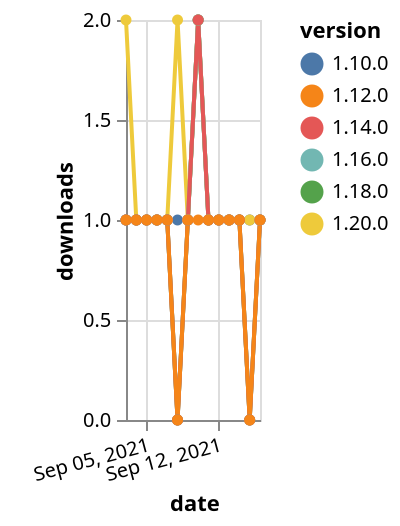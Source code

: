 {"$schema": "https://vega.github.io/schema/vega-lite/v5.json", "description": "A simple bar chart with embedded data.", "data": {"values": [{"date": "2021-09-03", "total": 164, "delta": 1, "version": "1.18.0"}, {"date": "2021-09-04", "total": 165, "delta": 1, "version": "1.18.0"}, {"date": "2021-09-05", "total": 166, "delta": 1, "version": "1.18.0"}, {"date": "2021-09-06", "total": 167, "delta": 1, "version": "1.18.0"}, {"date": "2021-09-07", "total": 168, "delta": 1, "version": "1.18.0"}, {"date": "2021-09-08", "total": 168, "delta": 0, "version": "1.18.0"}, {"date": "2021-09-09", "total": 169, "delta": 1, "version": "1.18.0"}, {"date": "2021-09-10", "total": 171, "delta": 2, "version": "1.18.0"}, {"date": "2021-09-11", "total": 172, "delta": 1, "version": "1.18.0"}, {"date": "2021-09-12", "total": 173, "delta": 1, "version": "1.18.0"}, {"date": "2021-09-13", "total": 174, "delta": 1, "version": "1.18.0"}, {"date": "2021-09-14", "total": 175, "delta": 1, "version": "1.18.0"}, {"date": "2021-09-15", "total": 175, "delta": 0, "version": "1.18.0"}, {"date": "2021-09-16", "total": 176, "delta": 1, "version": "1.18.0"}, {"date": "2021-09-03", "total": 211, "delta": 1, "version": "1.10.0"}, {"date": "2021-09-04", "total": 212, "delta": 1, "version": "1.10.0"}, {"date": "2021-09-05", "total": 213, "delta": 1, "version": "1.10.0"}, {"date": "2021-09-06", "total": 214, "delta": 1, "version": "1.10.0"}, {"date": "2021-09-07", "total": 215, "delta": 1, "version": "1.10.0"}, {"date": "2021-09-08", "total": 216, "delta": 1, "version": "1.10.0"}, {"date": "2021-09-09", "total": 217, "delta": 1, "version": "1.10.0"}, {"date": "2021-09-10", "total": 219, "delta": 2, "version": "1.10.0"}, {"date": "2021-09-11", "total": 220, "delta": 1, "version": "1.10.0"}, {"date": "2021-09-12", "total": 221, "delta": 1, "version": "1.10.0"}, {"date": "2021-09-13", "total": 222, "delta": 1, "version": "1.10.0"}, {"date": "2021-09-14", "total": 223, "delta": 1, "version": "1.10.0"}, {"date": "2021-09-15", "total": 224, "delta": 1, "version": "1.10.0"}, {"date": "2021-09-16", "total": 225, "delta": 1, "version": "1.10.0"}, {"date": "2021-09-03", "total": 115, "delta": 2, "version": "1.20.0"}, {"date": "2021-09-04", "total": 116, "delta": 1, "version": "1.20.0"}, {"date": "2021-09-05", "total": 117, "delta": 1, "version": "1.20.0"}, {"date": "2021-09-06", "total": 118, "delta": 1, "version": "1.20.0"}, {"date": "2021-09-07", "total": 119, "delta": 1, "version": "1.20.0"}, {"date": "2021-09-08", "total": 121, "delta": 2, "version": "1.20.0"}, {"date": "2021-09-09", "total": 122, "delta": 1, "version": "1.20.0"}, {"date": "2021-09-10", "total": 124, "delta": 2, "version": "1.20.0"}, {"date": "2021-09-11", "total": 125, "delta": 1, "version": "1.20.0"}, {"date": "2021-09-12", "total": 126, "delta": 1, "version": "1.20.0"}, {"date": "2021-09-13", "total": 127, "delta": 1, "version": "1.20.0"}, {"date": "2021-09-14", "total": 128, "delta": 1, "version": "1.20.0"}, {"date": "2021-09-15", "total": 129, "delta": 1, "version": "1.20.0"}, {"date": "2021-09-16", "total": 130, "delta": 1, "version": "1.20.0"}, {"date": "2021-09-03", "total": 145, "delta": 1, "version": "1.16.0"}, {"date": "2021-09-04", "total": 146, "delta": 1, "version": "1.16.0"}, {"date": "2021-09-05", "total": 147, "delta": 1, "version": "1.16.0"}, {"date": "2021-09-06", "total": 148, "delta": 1, "version": "1.16.0"}, {"date": "2021-09-07", "total": 149, "delta": 1, "version": "1.16.0"}, {"date": "2021-09-08", "total": 149, "delta": 0, "version": "1.16.0"}, {"date": "2021-09-09", "total": 150, "delta": 1, "version": "1.16.0"}, {"date": "2021-09-10", "total": 152, "delta": 2, "version": "1.16.0"}, {"date": "2021-09-11", "total": 153, "delta": 1, "version": "1.16.0"}, {"date": "2021-09-12", "total": 154, "delta": 1, "version": "1.16.0"}, {"date": "2021-09-13", "total": 155, "delta": 1, "version": "1.16.0"}, {"date": "2021-09-14", "total": 156, "delta": 1, "version": "1.16.0"}, {"date": "2021-09-15", "total": 156, "delta": 0, "version": "1.16.0"}, {"date": "2021-09-16", "total": 157, "delta": 1, "version": "1.16.0"}, {"date": "2021-09-03", "total": 167, "delta": 1, "version": "1.14.0"}, {"date": "2021-09-04", "total": 168, "delta": 1, "version": "1.14.0"}, {"date": "2021-09-05", "total": 169, "delta": 1, "version": "1.14.0"}, {"date": "2021-09-06", "total": 170, "delta": 1, "version": "1.14.0"}, {"date": "2021-09-07", "total": 171, "delta": 1, "version": "1.14.0"}, {"date": "2021-09-08", "total": 171, "delta": 0, "version": "1.14.0"}, {"date": "2021-09-09", "total": 172, "delta": 1, "version": "1.14.0"}, {"date": "2021-09-10", "total": 174, "delta": 2, "version": "1.14.0"}, {"date": "2021-09-11", "total": 175, "delta": 1, "version": "1.14.0"}, {"date": "2021-09-12", "total": 176, "delta": 1, "version": "1.14.0"}, {"date": "2021-09-13", "total": 177, "delta": 1, "version": "1.14.0"}, {"date": "2021-09-14", "total": 178, "delta": 1, "version": "1.14.0"}, {"date": "2021-09-15", "total": 178, "delta": 0, "version": "1.14.0"}, {"date": "2021-09-16", "total": 179, "delta": 1, "version": "1.14.0"}, {"date": "2021-09-03", "total": 180, "delta": 1, "version": "1.12.0"}, {"date": "2021-09-04", "total": 181, "delta": 1, "version": "1.12.0"}, {"date": "2021-09-05", "total": 182, "delta": 1, "version": "1.12.0"}, {"date": "2021-09-06", "total": 183, "delta": 1, "version": "1.12.0"}, {"date": "2021-09-07", "total": 184, "delta": 1, "version": "1.12.0"}, {"date": "2021-09-08", "total": 184, "delta": 0, "version": "1.12.0"}, {"date": "2021-09-09", "total": 185, "delta": 1, "version": "1.12.0"}, {"date": "2021-09-10", "total": 186, "delta": 1, "version": "1.12.0"}, {"date": "2021-09-11", "total": 187, "delta": 1, "version": "1.12.0"}, {"date": "2021-09-12", "total": 188, "delta": 1, "version": "1.12.0"}, {"date": "2021-09-13", "total": 189, "delta": 1, "version": "1.12.0"}, {"date": "2021-09-14", "total": 190, "delta": 1, "version": "1.12.0"}, {"date": "2021-09-15", "total": 190, "delta": 0, "version": "1.12.0"}, {"date": "2021-09-16", "total": 191, "delta": 1, "version": "1.12.0"}]}, "width": "container", "mark": {"type": "line", "point": {"filled": true}}, "encoding": {"x": {"field": "date", "type": "temporal", "timeUnit": "yearmonthdate", "title": "date", "axis": {"labelAngle": -15}}, "y": {"field": "delta", "type": "quantitative", "title": "downloads"}, "color": {"field": "version", "type": "nominal"}, "tooltip": {"field": "delta"}}}